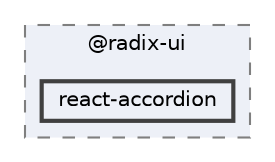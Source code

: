 digraph "C:/Users/arisc/OneDrive/Documents/GitHub/FINAL/EcoEats-Project/node_modules/@radix-ui/react-accordion"
{
 // LATEX_PDF_SIZE
  bgcolor="transparent";
  edge [fontname=Helvetica,fontsize=10,labelfontname=Helvetica,labelfontsize=10];
  node [fontname=Helvetica,fontsize=10,shape=box,height=0.2,width=0.4];
  compound=true
  subgraph clusterdir_ab62ad447ec992f2fe79c76b760e4d1f {
    graph [ bgcolor="#edf0f7", pencolor="grey50", label="@radix-ui", fontname=Helvetica,fontsize=10 style="filled,dashed", URL="dir_ab62ad447ec992f2fe79c76b760e4d1f.html",tooltip=""]
  dir_d84addb31265cefb371cb7f9eec1f4bd [label="react-accordion", fillcolor="#edf0f7", color="grey25", style="filled,bold", URL="dir_d84addb31265cefb371cb7f9eec1f4bd.html",tooltip=""];
  }
}
